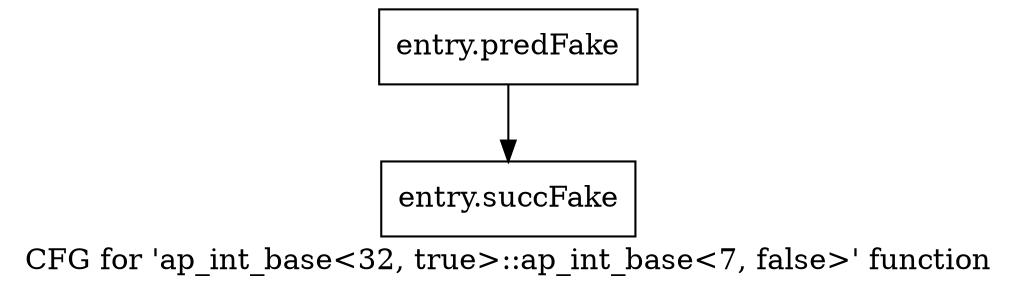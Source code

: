 digraph "CFG for 'ap_int_base\<32, true\>::ap_int_base\<7, false\>' function" {
	label="CFG for 'ap_int_base\<32, true\>::ap_int_base\<7, false\>' function";

	Node0x58ef000 [shape=record,filename="",linenumber="",label="{entry.predFake}"];
	Node0x58ef000 -> Node0x5ae2e50[ callList="" memoryops="" filename="/home/omerfaruk/tools/Xilinx/Vitis_HLS/2023.2/include/etc/ap_int_base.h" execusionnum="2"];
	Node0x5ae2e50 [shape=record,filename="/home/omerfaruk/tools/Xilinx/Vitis_HLS/2023.2/include/etc/ap_int_base.h",linenumber="181",label="{entry.succFake}"];
}
